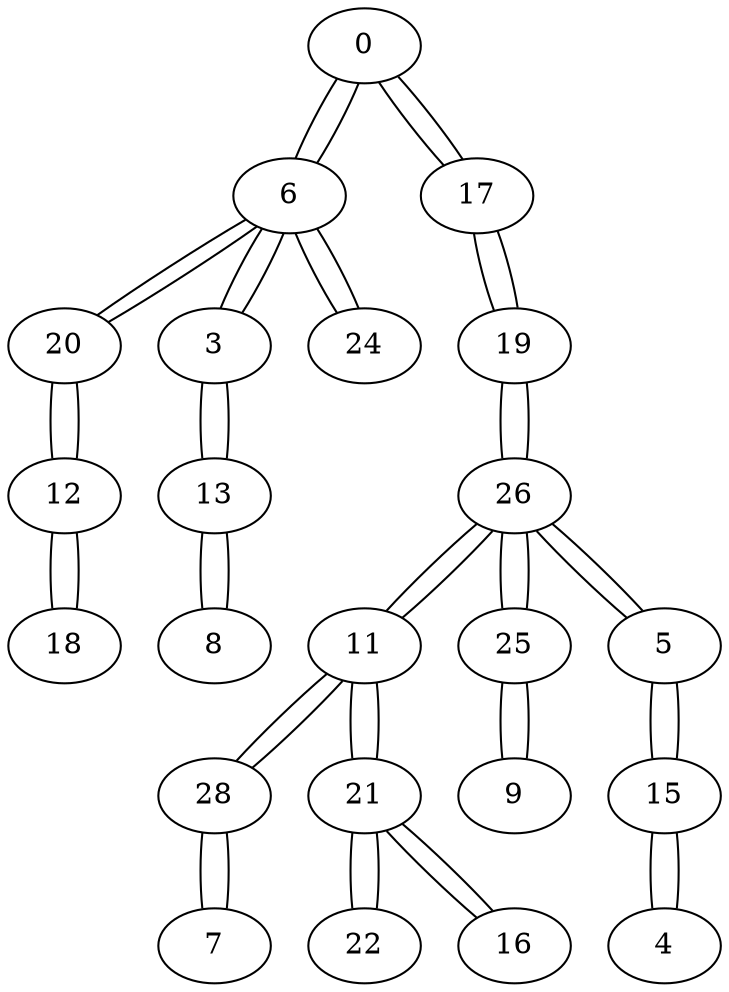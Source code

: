 graph {
0 -- 6 [ distancia=7 ]
0 -- 17 [ distancia=8 ]
6 -- 0 [ distancia=7 ]
6 -- 20 [ distancia=5 ]
6 -- 3 [ distancia=5 ]
6 -- 24 [ distancia=11 ]
20 -- 6 [ distancia=5 ]
20 -- 12 [ distancia=10 ]
3 -- 6 [ distancia=5 ]
3 -- 13 [ distancia=11 ]
17 -- 0 [ distancia=8 ]
17 -- 19 [ distancia=5 ]
19 -- 17 [ distancia=5 ]
19 -- 26 [ distancia=6 ]
26 -- 19 [ distancia=6 ]
26 -- 11 [ distancia=1 ]
26 -- 25 [ distancia=7 ]
26 -- 5 [ distancia=8 ]
11 -- 26 [ distancia=1 ]
11 -- 28 [ distancia=2 ]
11 -- 21 [ distancia=12 ]
28 -- 11 [ distancia=2 ]
28 -- 7 [ distancia=10 ]
25 -- 26 [ distancia=7 ]
25 -- 9 [ distancia=15 ]
5 -- 26 [ distancia=8 ]
5 -- 15 [ distancia=11 ]
12 -- 20 [ distancia=10 ]
12 -- 18 [ distancia=4 ]
18 -- 12 [ distancia=4 ]
7 -- 28 [ distancia=10 ]
24 -- 6 [ distancia=11 ]
13 -- 3 [ distancia=11 ]
13 -- 8 [ distancia=6 ]
8 -- 13 [ distancia=6 ]
15 -- 5 [ distancia=11 ]
15 -- 4 [ distancia=2 ]
4 -- 15 [ distancia=2 ]
21 -- 11 [ distancia=12 ]
21 -- 22 [ distancia=5 ]
21 -- 16 [ distancia=13 ]
22 -- 21 [ distancia=5 ]
16 -- 21 [ distancia=13 ]
9 -- 25 [ distancia=15 ]
}
